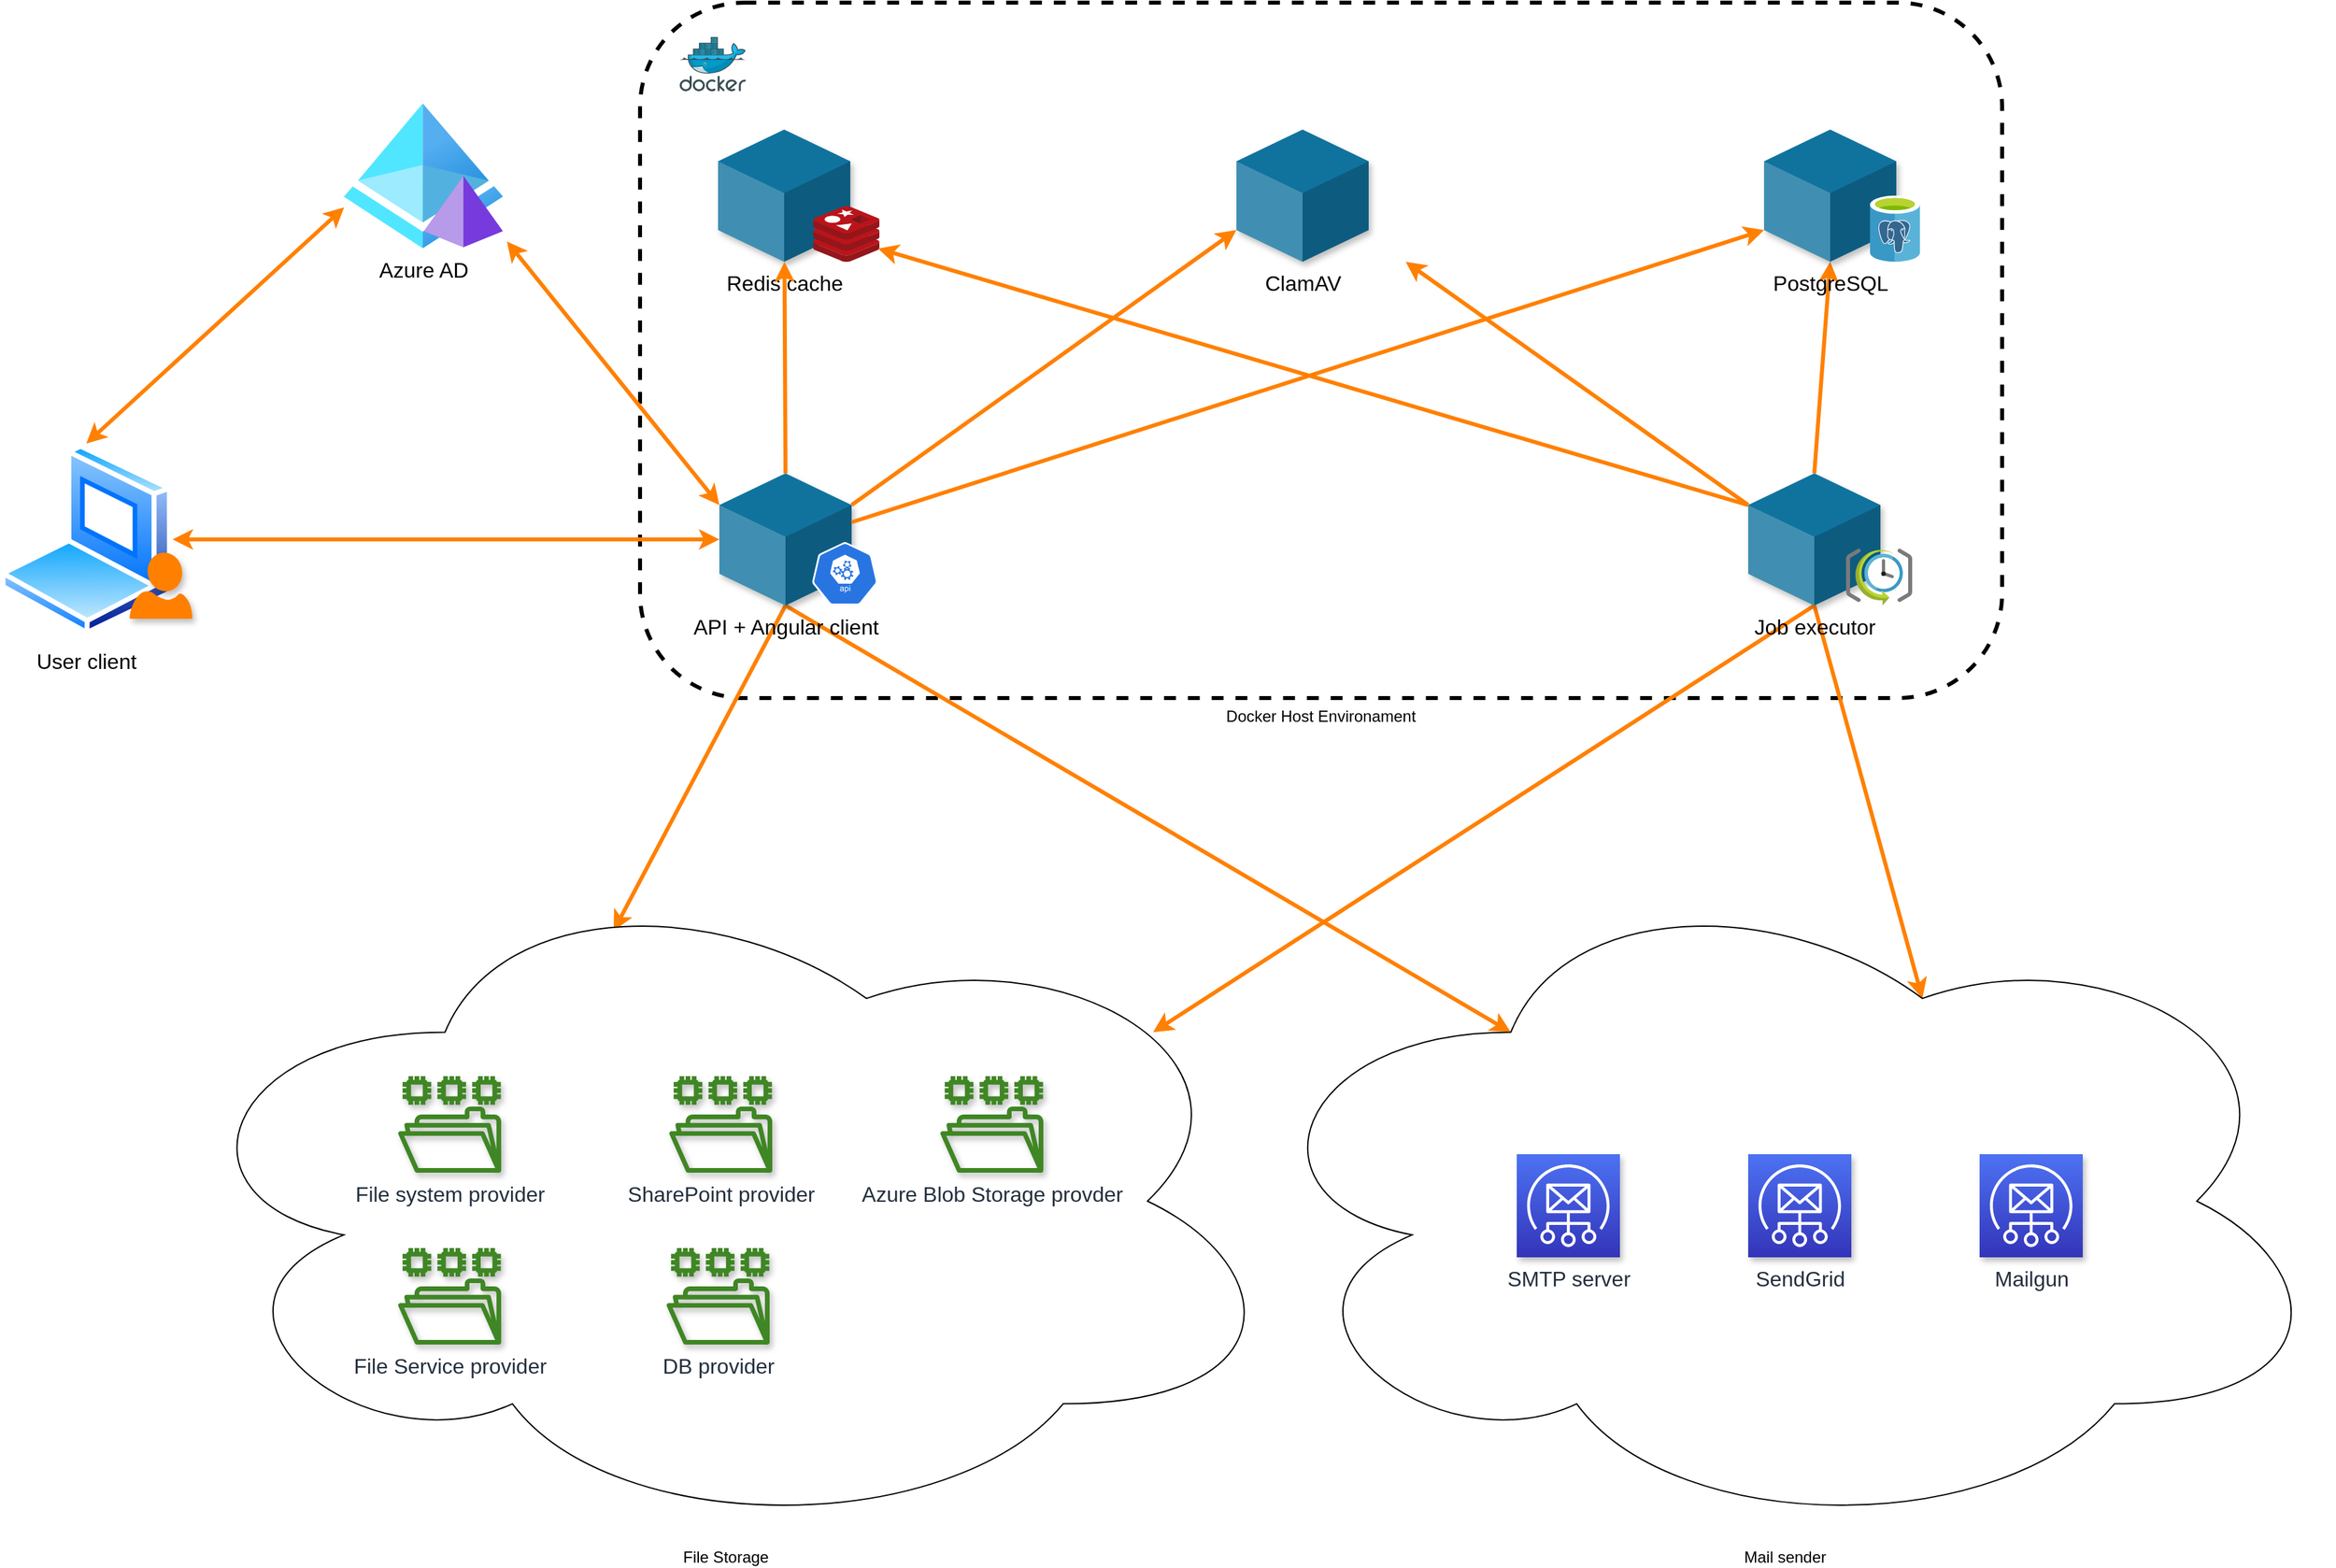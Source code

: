 <mxfile version="15.7.3" type="github">
  <diagram id="e6vr0kPbjMTlubADFca8" name="Page-1">
    <mxGraphModel dx="3197" dy="1253" grid="1" gridSize="10" guides="1" tooltips="1" connect="1" arrows="1" fold="1" page="1" pageScale="1" pageWidth="827" pageHeight="1169" math="0" shadow="0">
      <root>
        <mxCell id="0" />
        <mxCell id="1" parent="0" />
        <mxCell id="ce3dV2bPjubF25PgB8vf-2" value="&lt;div&gt;Docker Host Environament&lt;/div&gt;" style="rounded=1;whiteSpace=wrap;html=1;dashed=1;strokeWidth=3;labelPosition=center;verticalLabelPosition=bottom;align=center;verticalAlign=top;" vertex="1" parent="1">
          <mxGeometry x="400" y="94" width="1030" height="526" as="geometry" />
        </mxCell>
        <mxCell id="ce3dV2bPjubF25PgB8vf-31" style="edgeStyle=none;rounded=0;orthogonalLoop=1;jettySize=auto;html=1;exitX=0.5;exitY=0;exitDx=0;exitDy=0;exitPerimeter=0;entryX=0.5;entryY=1;entryDx=0;entryDy=0;entryPerimeter=0;strokeColor=#FF8000;strokeWidth=3;" edge="1" parent="1" source="ce3dV2bPjubF25PgB8vf-13" target="ce3dV2bPjubF25PgB8vf-4">
          <mxGeometry relative="1" as="geometry" />
        </mxCell>
        <mxCell id="ce3dV2bPjubF25PgB8vf-61" style="edgeStyle=none;rounded=0;orthogonalLoop=1;jettySize=auto;html=1;exitX=0.5;exitY=1;exitDx=0;exitDy=0;exitPerimeter=0;entryX=0.625;entryY=0.2;entryDx=0;entryDy=0;entryPerimeter=0;startArrow=none;startFill=0;strokeColor=#FF8000;strokeWidth=3;" edge="1" parent="1" source="ce3dV2bPjubF25PgB8vf-13" target="ce3dV2bPjubF25PgB8vf-56">
          <mxGeometry relative="1" as="geometry" />
        </mxCell>
        <mxCell id="ce3dV2bPjubF25PgB8vf-37" style="edgeStyle=none;rounded=0;orthogonalLoop=1;jettySize=auto;html=1;exitX=0.5;exitY=1;exitDx=0;exitDy=0;exitPerimeter=0;entryX=0.88;entryY=0.25;entryDx=0;entryDy=0;entryPerimeter=0;startArrow=none;startFill=0;strokeColor=#FF8000;strokeWidth=3;" edge="1" parent="1" source="ce3dV2bPjubF25PgB8vf-13" target="ce3dV2bPjubF25PgB8vf-6">
          <mxGeometry relative="1" as="geometry" />
        </mxCell>
        <mxCell id="ce3dV2bPjubF25PgB8vf-39" style="edgeStyle=none;rounded=0;orthogonalLoop=1;jettySize=auto;html=1;exitX=0.5;exitY=1;exitDx=0;exitDy=0;exitPerimeter=0;entryX=0.4;entryY=0.1;entryDx=0;entryDy=0;entryPerimeter=0;startArrow=none;startFill=0;strokeColor=#FF8000;strokeWidth=3;" edge="1" parent="1" source="ce3dV2bPjubF25PgB8vf-3" target="ce3dV2bPjubF25PgB8vf-6">
          <mxGeometry relative="1" as="geometry" />
        </mxCell>
        <mxCell id="ce3dV2bPjubF25PgB8vf-60" style="edgeStyle=none;rounded=0;orthogonalLoop=1;jettySize=auto;html=1;exitX=0.5;exitY=1;exitDx=0;exitDy=0;exitPerimeter=0;entryX=0.25;entryY=0.25;entryDx=0;entryDy=0;entryPerimeter=0;startArrow=none;startFill=0;strokeColor=#FF8000;strokeWidth=3;" edge="1" parent="1" source="ce3dV2bPjubF25PgB8vf-3" target="ce3dV2bPjubF25PgB8vf-56">
          <mxGeometry relative="1" as="geometry" />
        </mxCell>
        <mxCell id="ce3dV2bPjubF25PgB8vf-1" value="" style="sketch=0;aspect=fixed;html=1;points=[];align=center;image;fontSize=12;image=img/lib/mscae/Docker.svg;" vertex="1" parent="1">
          <mxGeometry x="430" y="120" width="50" height="41" as="geometry" />
        </mxCell>
        <mxCell id="ce3dV2bPjubF25PgB8vf-6" value="File Storage" style="ellipse;shape=cloud;whiteSpace=wrap;html=1;strokeWidth=1;labelPosition=center;verticalLabelPosition=bottom;align=center;verticalAlign=top;" vertex="1" parent="1">
          <mxGeometry x="40" y="745" width="850" height="511" as="geometry" />
        </mxCell>
        <mxCell id="ce3dV2bPjubF25PgB8vf-8" value="" style="group" vertex="1" connectable="0" parent="1">
          <mxGeometry x="1250" y="190" width="118" height="100" as="geometry" />
        </mxCell>
        <mxCell id="ce3dV2bPjubF25PgB8vf-4" value="&lt;div style=&quot;font-size: 16px;&quot;&gt;PostgreSQL&lt;/div&gt;" style="verticalLabelPosition=bottom;verticalAlign=top;html=1;shape=mxgraph.infographic.shadedCube;isoAngle=15;fillColor=#10739E;strokeColor=none;dashed=1;shadow=1;fontSize=16;" vertex="1" parent="ce3dV2bPjubF25PgB8vf-8">
          <mxGeometry width="100" height="100" as="geometry" />
        </mxCell>
        <mxCell id="ce3dV2bPjubF25PgB8vf-7" value="" style="sketch=0;aspect=fixed;html=1;points=[];align=center;image;fontSize=12;image=img/lib/mscae/Azure_Database_for_PostgreSQL_servers.svg;strokeWidth=1;" vertex="1" parent="ce3dV2bPjubF25PgB8vf-8">
          <mxGeometry x="80" y="50" width="38" height="50" as="geometry" />
        </mxCell>
        <mxCell id="ce3dV2bPjubF25PgB8vf-10" value="" style="group;shadow=1;" vertex="1" connectable="0" parent="1">
          <mxGeometry x="851" y="190" width="128" height="100" as="geometry" />
        </mxCell>
        <mxCell id="ce3dV2bPjubF25PgB8vf-5" value="&lt;div style=&quot;font-size: 16px;&quot;&gt;ClamAV&lt;/div&gt;" style="verticalLabelPosition=bottom;verticalAlign=top;html=1;shape=mxgraph.infographic.shadedCube;isoAngle=15;fillColor=#10739E;strokeColor=none;dashed=1;shadow=1;fontSize=16;" vertex="1" parent="ce3dV2bPjubF25PgB8vf-10">
          <mxGeometry width="100" height="100" as="geometry" />
        </mxCell>
        <mxCell id="ce3dV2bPjubF25PgB8vf-9" value="" style="shape=image;html=1;verticalAlign=top;verticalLabelPosition=bottom;labelBackgroundColor=#ffffff;imageAspect=0;aspect=fixed;image=https://cdn3.iconfinder.com/data/icons/softwaredemo/PNG/128x128/Shield_Red.png;strokeWidth=1;" vertex="1" parent="ce3dV2bPjubF25PgB8vf-10">
          <mxGeometry x="70" y="42" width="58" height="58" as="geometry" />
        </mxCell>
        <mxCell id="ce3dV2bPjubF25PgB8vf-12" value="" style="group" vertex="1" connectable="0" parent="1">
          <mxGeometry x="460" y="450" width="120" height="100" as="geometry" />
        </mxCell>
        <mxCell id="ce3dV2bPjubF25PgB8vf-3" value="&lt;div style=&quot;font-size: 16px;&quot;&gt;API + Angular client&lt;/div&gt;" style="verticalLabelPosition=bottom;verticalAlign=top;html=1;shape=mxgraph.infographic.shadedCube;isoAngle=15;fillColor=#10739E;strokeColor=none;dashed=1;shadow=1;fontSize=16;" vertex="1" parent="ce3dV2bPjubF25PgB8vf-12">
          <mxGeometry width="100" height="100" as="geometry" />
        </mxCell>
        <mxCell id="ce3dV2bPjubF25PgB8vf-11" value="" style="sketch=0;html=1;dashed=0;whitespace=wrap;fillColor=#2875E2;strokeColor=#ffffff;points=[[0.005,0.63,0],[0.1,0.2,0],[0.9,0.2,0],[0.5,0,0],[0.995,0.63,0],[0.72,0.99,0],[0.5,1,0],[0.28,0.99,0]];shape=mxgraph.kubernetes.icon;prIcon=api" vertex="1" parent="ce3dV2bPjubF25PgB8vf-12">
          <mxGeometry x="70" y="52" width="50" height="48" as="geometry" />
        </mxCell>
        <mxCell id="ce3dV2bPjubF25PgB8vf-15" value="" style="group" vertex="1" connectable="0" parent="1">
          <mxGeometry x="1238" y="450" width="124" height="100" as="geometry" />
        </mxCell>
        <mxCell id="ce3dV2bPjubF25PgB8vf-13" value="&lt;div style=&quot;font-size: 16px;&quot;&gt;Job executor&lt;/div&gt;" style="verticalLabelPosition=bottom;verticalAlign=top;html=1;shape=mxgraph.infographic.shadedCube;isoAngle=15;fillColor=#10739E;strokeColor=none;shadow=1;fontSize=16;" vertex="1" parent="ce3dV2bPjubF25PgB8vf-15">
          <mxGeometry width="100" height="100" as="geometry" />
        </mxCell>
        <mxCell id="ce3dV2bPjubF25PgB8vf-14" value="" style="sketch=0;aspect=fixed;html=1;points=[];align=center;image;fontSize=12;image=img/lib/mscae/SchedulerJobCollection.svg;strokeWidth=1;" vertex="1" parent="ce3dV2bPjubF25PgB8vf-15">
          <mxGeometry x="74" y="57" width="50" height="43" as="geometry" />
        </mxCell>
        <mxCell id="ce3dV2bPjubF25PgB8vf-18" value="" style="group;fontSize=12;" vertex="1" connectable="0" parent="1">
          <mxGeometry x="459" y="190" width="122" height="100" as="geometry" />
        </mxCell>
        <mxCell id="ce3dV2bPjubF25PgB8vf-16" value="Redis cache" style="verticalLabelPosition=bottom;verticalAlign=top;html=1;shape=mxgraph.infographic.shadedCube;isoAngle=15;fillColor=#10739E;strokeColor=none;shadow=1;fontSize=16;" vertex="1" parent="ce3dV2bPjubF25PgB8vf-18">
          <mxGeometry width="100" height="100" as="geometry" />
        </mxCell>
        <mxCell id="ce3dV2bPjubF25PgB8vf-17" value="" style="sketch=0;aspect=fixed;html=1;points=[];align=center;image;fontSize=12;image=img/lib/mscae/Cache_Redis_Product.svg;strokeWidth=1;" vertex="1" parent="ce3dV2bPjubF25PgB8vf-18">
          <mxGeometry x="72" y="58" width="50" height="42" as="geometry" />
        </mxCell>
        <mxCell id="ce3dV2bPjubF25PgB8vf-28" style="edgeStyle=none;rounded=0;orthogonalLoop=1;jettySize=auto;html=1;exitX=0.5;exitY=0;exitDx=0;exitDy=0;exitPerimeter=0;strokeColor=#FF8000;strokeWidth=3;" edge="1" parent="1" source="ce3dV2bPjubF25PgB8vf-3" target="ce3dV2bPjubF25PgB8vf-16">
          <mxGeometry relative="1" as="geometry" />
        </mxCell>
        <mxCell id="ce3dV2bPjubF25PgB8vf-27" style="rounded=0;orthogonalLoop=1;jettySize=auto;html=1;exitX=0;exitY=0;exitDx=100;exitDy=24.008;exitPerimeter=0;entryX=0;entryY=0;entryDx=0;entryDy=75.992;entryPerimeter=0;strokeColor=#FF8000;strokeWidth=3;" edge="1" parent="1" source="ce3dV2bPjubF25PgB8vf-3" target="ce3dV2bPjubF25PgB8vf-5">
          <mxGeometry relative="1" as="geometry" />
        </mxCell>
        <mxCell id="ce3dV2bPjubF25PgB8vf-29" style="edgeStyle=none;rounded=0;orthogonalLoop=1;jettySize=auto;html=1;exitX=0;exitY=0;exitDx=100;exitDy=37.004;exitPerimeter=0;entryX=0;entryY=0;entryDx=0;entryDy=75.992;entryPerimeter=0;strokeColor=#FF8000;strokeWidth=3;" edge="1" parent="1" source="ce3dV2bPjubF25PgB8vf-3" target="ce3dV2bPjubF25PgB8vf-4">
          <mxGeometry relative="1" as="geometry" />
        </mxCell>
        <mxCell id="ce3dV2bPjubF25PgB8vf-33" style="edgeStyle=none;rounded=0;orthogonalLoop=1;jettySize=auto;html=1;exitX=0.5;exitY=0;exitDx=0;exitDy=0;entryX=0.002;entryY=0.717;entryDx=0;entryDy=0;entryPerimeter=0;startArrow=classic;startFill=1;strokeColor=#FF8000;strokeWidth=3;" edge="1" parent="1" source="ce3dV2bPjubF25PgB8vf-32" target="ce3dV2bPjubF25PgB8vf-19">
          <mxGeometry relative="1" as="geometry" />
        </mxCell>
        <mxCell id="ce3dV2bPjubF25PgB8vf-30" style="edgeStyle=none;rounded=0;orthogonalLoop=1;jettySize=auto;html=1;exitX=0;exitY=0;exitDx=0;exitDy=24.008;exitPerimeter=0;strokeColor=#FF8000;strokeWidth=3;" edge="1" parent="1" source="ce3dV2bPjubF25PgB8vf-13">
          <mxGeometry relative="1" as="geometry">
            <mxPoint x="580" y="280" as="targetPoint" />
          </mxGeometry>
        </mxCell>
        <mxCell id="ce3dV2bPjubF25PgB8vf-34" style="edgeStyle=none;rounded=0;orthogonalLoop=1;jettySize=auto;html=1;exitX=1;exitY=0.5;exitDx=0;exitDy=0;entryX=0;entryY=0;entryDx=0;entryDy=50;entryPerimeter=0;strokeColor=#FF8000;startArrow=classic;startFill=1;strokeWidth=3;" edge="1" parent="1" source="ce3dV2bPjubF25PgB8vf-32" target="ce3dV2bPjubF25PgB8vf-3">
          <mxGeometry relative="1" as="geometry" />
        </mxCell>
        <mxCell id="ce3dV2bPjubF25PgB8vf-32" value="User client" style="aspect=fixed;perimeter=ellipsePerimeter;html=1;align=center;shadow=0;dashed=0;spacingTop=3;image;image=img/lib/active_directory/laptop_client.svg;strokeWidth=1;fontSize=16;" vertex="1" parent="1">
          <mxGeometry x="-84" y="427.5" width="130.5" height="145" as="geometry" />
        </mxCell>
        <mxCell id="ce3dV2bPjubF25PgB8vf-35" style="edgeStyle=none;rounded=0;orthogonalLoop=1;jettySize=auto;html=1;exitX=0;exitY=0;exitDx=0;exitDy=24.008;exitPerimeter=0;entryX=1.025;entryY=0.951;entryDx=0;entryDy=0;entryPerimeter=0;startArrow=classic;startFill=1;strokeColor=#FF8000;strokeWidth=3;" edge="1" parent="1" source="ce3dV2bPjubF25PgB8vf-3" target="ce3dV2bPjubF25PgB8vf-19">
          <mxGeometry relative="1" as="geometry" />
        </mxCell>
        <mxCell id="ce3dV2bPjubF25PgB8vf-42" style="edgeStyle=none;rounded=0;orthogonalLoop=1;jettySize=auto;html=1;exitX=0;exitY=0;exitDx=0;exitDy=24.008;exitPerimeter=0;entryX=1;entryY=1;entryDx=0;entryDy=0;startArrow=none;startFill=0;strokeColor=#FF8000;strokeWidth=3;" edge="1" parent="1" source="ce3dV2bPjubF25PgB8vf-13" target="ce3dV2bPjubF25PgB8vf-9">
          <mxGeometry relative="1" as="geometry" />
        </mxCell>
        <mxCell id="ce3dV2bPjubF25PgB8vf-43" value="&lt;div style=&quot;font-size: 16px;&quot;&gt;File system provider&lt;/div&gt;&lt;div style=&quot;font-size: 16px;&quot;&gt;&lt;br style=&quot;font-size: 16px;&quot;&gt;&lt;/div&gt;" style="sketch=0;outlineConnect=0;fontColor=#232F3E;gradientColor=none;fillColor=#3F8624;strokeColor=none;dashed=0;verticalLabelPosition=bottom;verticalAlign=top;align=center;html=1;fontSize=16;fontStyle=0;aspect=fixed;pointerEvents=1;shape=mxgraph.aws4.file_system;shadow=1;" vertex="1" parent="1">
          <mxGeometry x="217" y="906" width="78" height="73" as="geometry" />
        </mxCell>
        <mxCell id="ce3dV2bPjubF25PgB8vf-44" value="&lt;div style=&quot;font-size: 16px;&quot;&gt;SharePoint provider&lt;/div&gt;" style="sketch=0;outlineConnect=0;fontColor=#232F3E;gradientColor=none;fillColor=#3F8624;strokeColor=none;dashed=0;verticalLabelPosition=bottom;verticalAlign=top;align=center;html=1;fontSize=16;fontStyle=0;aspect=fixed;pointerEvents=1;shape=mxgraph.aws4.file_system;shadow=1;" vertex="1" parent="1">
          <mxGeometry x="422" y="906" width="78" height="73" as="geometry" />
        </mxCell>
        <mxCell id="ce3dV2bPjubF25PgB8vf-49" value="&lt;div style=&quot;font-size: 16px;&quot;&gt;Azure Blob Storage provder&lt;/div&gt;" style="sketch=0;outlineConnect=0;fontColor=#232F3E;gradientColor=none;fillColor=#3F8624;strokeColor=none;dashed=0;verticalLabelPosition=bottom;verticalAlign=top;align=center;html=1;fontSize=16;fontStyle=0;aspect=fixed;pointerEvents=1;shape=mxgraph.aws4.file_system;shadow=1;" vertex="1" parent="1">
          <mxGeometry x="627" y="906" width="78" height="73" as="geometry" />
        </mxCell>
        <mxCell id="ce3dV2bPjubF25PgB8vf-52" value="&lt;div style=&quot;font-size: 16px;&quot;&gt;File Service provider&lt;/div&gt;&lt;div style=&quot;font-size: 16px;&quot;&gt;&lt;br style=&quot;font-size: 16px;&quot;&gt;&lt;/div&gt;" style="sketch=0;outlineConnect=0;fontColor=#232F3E;gradientColor=none;fillColor=#3F8624;strokeColor=none;dashed=0;verticalLabelPosition=bottom;verticalAlign=top;align=center;html=1;fontSize=16;fontStyle=0;aspect=fixed;pointerEvents=1;shape=mxgraph.aws4.file_system;shadow=1;" vertex="1" parent="1">
          <mxGeometry x="217" y="1036" width="78" height="73" as="geometry" />
        </mxCell>
        <mxCell id="ce3dV2bPjubF25PgB8vf-53" value="&lt;div style=&quot;font-size: 16px;&quot;&gt;DB provider&lt;/div&gt;" style="sketch=0;outlineConnect=0;fontColor=#232F3E;gradientColor=none;fillColor=#3F8624;strokeColor=none;dashed=0;verticalLabelPosition=bottom;verticalAlign=top;align=center;html=1;fontSize=16;fontStyle=0;aspect=fixed;pointerEvents=1;shape=mxgraph.aws4.file_system;shadow=1;" vertex="1" parent="1">
          <mxGeometry x="420" y="1036" width="78" height="73" as="geometry" />
        </mxCell>
        <mxCell id="ce3dV2bPjubF25PgB8vf-56" value="Mail sender" style="ellipse;shape=cloud;whiteSpace=wrap;html=1;strokeWidth=1;labelPosition=center;verticalLabelPosition=bottom;align=center;verticalAlign=top;" vertex="1" parent="1">
          <mxGeometry x="851" y="745" width="830" height="511" as="geometry" />
        </mxCell>
        <mxCell id="ce3dV2bPjubF25PgB8vf-57" value="SMTP server" style="sketch=0;points=[[0,0,0],[0.25,0,0],[0.5,0,0],[0.75,0,0],[1,0,0],[0,1,0],[0.25,1,0],[0.5,1,0],[0.75,1,0],[1,1,0],[0,0.25,0],[0,0.5,0],[0,0.75,0],[1,0.25,0],[1,0.5,0],[1,0.75,0]];outlineConnect=0;fontColor=#232F3E;gradientColor=#4D72F3;gradientDirection=north;fillColor=#3334B9;strokeColor=#ffffff;dashed=0;verticalLabelPosition=bottom;verticalAlign=top;align=center;html=1;fontSize=16;fontStyle=0;aspect=fixed;shape=mxgraph.aws4.resourceIcon;resIcon=mxgraph.aws4.simple_email_service;shadow=1;" vertex="1" parent="1">
          <mxGeometry x="1063" y="965" width="78" height="78" as="geometry" />
        </mxCell>
        <mxCell id="ce3dV2bPjubF25PgB8vf-58" value="&lt;div style=&quot;font-size: 16px;&quot;&gt;Mailgun&lt;/div&gt;" style="sketch=0;points=[[0,0,0],[0.25,0,0],[0.5,0,0],[0.75,0,0],[1,0,0],[0,1,0],[0.25,1,0],[0.5,1,0],[0.75,1,0],[1,1,0],[0,0.25,0],[0,0.5,0],[0,0.75,0],[1,0.25,0],[1,0.5,0],[1,0.75,0]];outlineConnect=0;fontColor=#232F3E;gradientColor=#4D72F3;gradientDirection=north;fillColor=#3334B9;strokeColor=#ffffff;dashed=0;verticalLabelPosition=bottom;verticalAlign=top;align=center;html=1;fontSize=16;fontStyle=0;aspect=fixed;shape=mxgraph.aws4.resourceIcon;resIcon=mxgraph.aws4.simple_email_service;shadow=1;" vertex="1" parent="1">
          <mxGeometry x="1413" y="965" width="78" height="78" as="geometry" />
        </mxCell>
        <mxCell id="ce3dV2bPjubF25PgB8vf-59" value="&lt;div style=&quot;font-size: 16px;&quot;&gt;SendGrid&lt;/div&gt;" style="sketch=0;points=[[0,0,0],[0.25,0,0],[0.5,0,0],[0.75,0,0],[1,0,0],[0,1,0],[0.25,1,0],[0.5,1,0],[0.75,1,0],[1,1,0],[0,0.25,0],[0,0.5,0],[0,0.75,0],[1,0.25,0],[1,0.5,0],[1,0.75,0]];outlineConnect=0;fontColor=#232F3E;gradientColor=#4D72F3;gradientDirection=north;fillColor=#3334B9;strokeColor=#ffffff;dashed=0;verticalLabelPosition=bottom;verticalAlign=top;align=center;html=1;fontSize=16;fontStyle=0;aspect=fixed;shape=mxgraph.aws4.resourceIcon;resIcon=mxgraph.aws4.simple_email_service;shadow=1;" vertex="1" parent="1">
          <mxGeometry x="1238" y="965" width="78" height="78" as="geometry" />
        </mxCell>
        <mxCell id="ce3dV2bPjubF25PgB8vf-63" value="" style="verticalLabelPosition=bottom;html=1;verticalAlign=top;align=center;strokeColor=none;fillColor=#FF8000;shape=mxgraph.azure.user;shadow=1;fontSize=16;" vertex="1" parent="1">
          <mxGeometry x="14" y="510" width="47.5" height="50" as="geometry" />
        </mxCell>
        <mxCell id="ce3dV2bPjubF25PgB8vf-19" value="&lt;span style=&quot;background-color: transparent&quot;&gt;Azure AD&lt;/span&gt;" style="aspect=fixed;html=1;points=[];align=center;image;fontSize=16;image=img/lib/azure2/identity/Azure_AD_Domain_Services.svg;strokeWidth=1;" vertex="1" parent="1">
          <mxGeometry x="176" y="170" width="120.31" height="110" as="geometry" />
        </mxCell>
      </root>
    </mxGraphModel>
  </diagram>
</mxfile>
